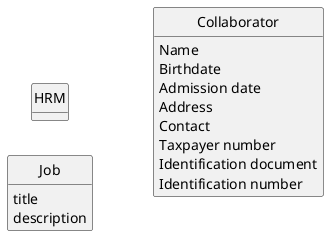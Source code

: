 @startuml
skinparam monochrome true
skinparam packageStyle rectangle
skinparam shadowing false

left to right direction

skinparam classAttributeIconSize 0

hide circle
hide methods

'title Domain Model

class HRM {
}

class Job {
    title
    description
}

class Collaborator {
    Name
    Birthdate
    Admission date
    Address
    Contact
    Taxpayer number
    Identification document
    Identification number

}


'Relationships


}

@enduml
